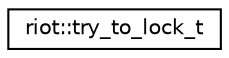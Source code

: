 digraph "Graphical Class Hierarchy"
{
 // LATEX_PDF_SIZE
  edge [fontname="Helvetica",fontsize="10",labelfontname="Helvetica",labelfontsize="10"];
  node [fontname="Helvetica",fontsize="10",shape=record];
  rankdir="LR";
  Node0 [label="riot::try_to_lock_t",height=0.2,width=0.4,color="black", fillcolor="white", style="filled",URL="$structriot_1_1try__to__lock__t.html",tooltip="Tag type for try lock strategy."];
}
